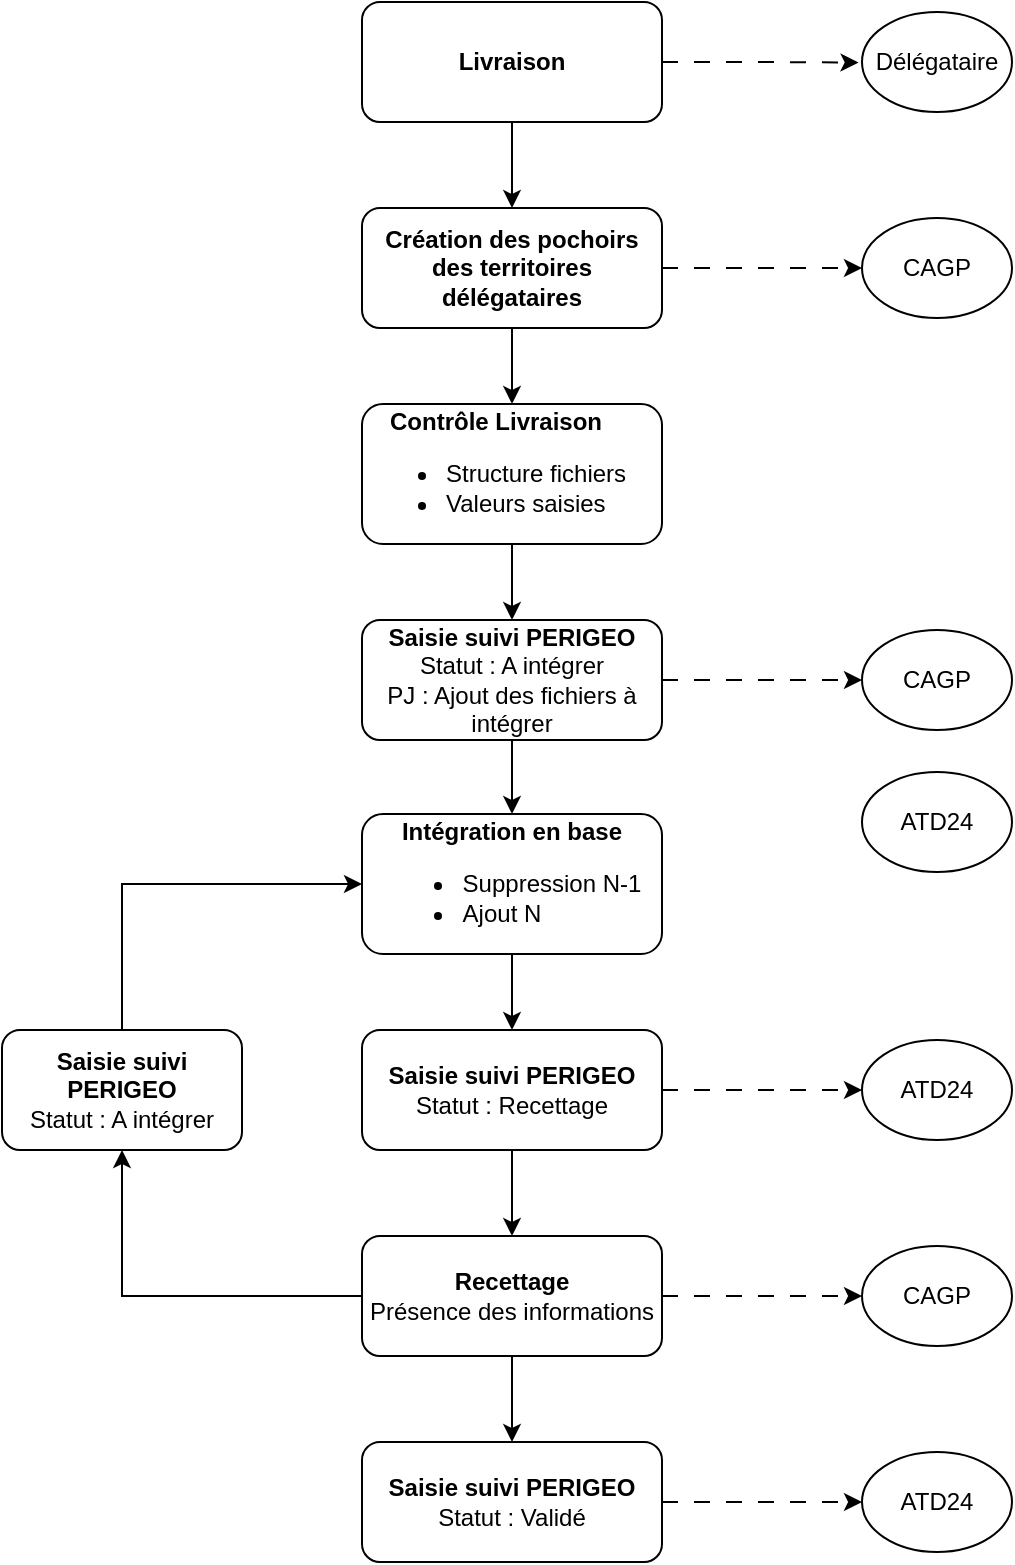 <mxfile version="24.8.6">
  <diagram name="Page-1" id="bsnWSTosYQb0qHQ5N7Ny">
    <mxGraphModel dx="2022" dy="615" grid="1" gridSize="10" guides="1" tooltips="1" connect="1" arrows="1" fold="1" page="1" pageScale="1" pageWidth="827" pageHeight="1169" math="0" shadow="0">
      <root>
        <mxCell id="0" />
        <mxCell id="1" parent="0" />
        <mxCell id="grSSC23IrZUVa-1DifsZ-12" style="edgeStyle=orthogonalEdgeStyle;rounded=0;orthogonalLoop=1;jettySize=auto;html=1;entryX=0;entryY=0.5;entryDx=0;entryDy=0;dashed=1;dashPattern=8 8;" edge="1" parent="1" source="grSSC23IrZUVa-1DifsZ-2" target="grSSC23IrZUVa-1DifsZ-11">
          <mxGeometry relative="1" as="geometry" />
        </mxCell>
        <mxCell id="grSSC23IrZUVa-1DifsZ-32" style="edgeStyle=orthogonalEdgeStyle;rounded=0;orthogonalLoop=1;jettySize=auto;html=1;entryX=0.5;entryY=0;entryDx=0;entryDy=0;" edge="1" parent="1" source="grSSC23IrZUVa-1DifsZ-2" target="grSSC23IrZUVa-1DifsZ-27">
          <mxGeometry relative="1" as="geometry" />
        </mxCell>
        <mxCell id="grSSC23IrZUVa-1DifsZ-2" value="&lt;b&gt;Création des pochoirs des territoires délégataires&lt;/b&gt;" style="rounded=1;whiteSpace=wrap;html=1;" vertex="1" parent="1">
          <mxGeometry x="150" y="153" width="150" height="60" as="geometry" />
        </mxCell>
        <mxCell id="grSSC23IrZUVa-1DifsZ-14" style="edgeStyle=orthogonalEdgeStyle;rounded=0;orthogonalLoop=1;jettySize=auto;html=1;exitX=1;exitY=0.5;exitDx=0;exitDy=0;entryX=0;entryY=0.5;entryDx=0;entryDy=0;dashed=1;dashPattern=8 8;" edge="1" parent="1" source="grSSC23IrZUVa-1DifsZ-3" target="grSSC23IrZUVa-1DifsZ-13">
          <mxGeometry relative="1" as="geometry" />
        </mxCell>
        <mxCell id="grSSC23IrZUVa-1DifsZ-35" style="edgeStyle=orthogonalEdgeStyle;rounded=0;orthogonalLoop=1;jettySize=auto;html=1;entryX=0.5;entryY=0;entryDx=0;entryDy=0;" edge="1" parent="1" source="grSSC23IrZUVa-1DifsZ-3" target="grSSC23IrZUVa-1DifsZ-4">
          <mxGeometry relative="1" as="geometry" />
        </mxCell>
        <mxCell id="grSSC23IrZUVa-1DifsZ-3" value="&lt;b&gt;Saisie suivi PERIGEO&lt;/b&gt;&lt;div&gt;Statut : A intégrer&lt;/div&gt;&lt;div&gt;PJ : Ajout des fichiers à intégrer&lt;/div&gt;" style="rounded=1;whiteSpace=wrap;html=1;" vertex="1" parent="1">
          <mxGeometry x="150" y="359" width="150" height="60" as="geometry" />
        </mxCell>
        <mxCell id="grSSC23IrZUVa-1DifsZ-37" style="edgeStyle=orthogonalEdgeStyle;rounded=0;orthogonalLoop=1;jettySize=auto;html=1;entryX=0.5;entryY=0;entryDx=0;entryDy=0;" edge="1" parent="1" source="grSSC23IrZUVa-1DifsZ-4" target="grSSC23IrZUVa-1DifsZ-5">
          <mxGeometry relative="1" as="geometry" />
        </mxCell>
        <mxCell id="grSSC23IrZUVa-1DifsZ-4" value="&lt;b&gt;Intégration en base&lt;/b&gt;&lt;div&gt;&lt;ul&gt;&lt;li style=&quot;text-align: left;&quot;&gt;Suppression N-1&lt;/li&gt;&lt;li style=&quot;text-align: left;&quot;&gt;Ajout N&lt;/li&gt;&lt;/ul&gt;&lt;/div&gt;" style="rounded=1;whiteSpace=wrap;html=1;" vertex="1" parent="1">
          <mxGeometry x="150" y="456" width="150" height="70" as="geometry" />
        </mxCell>
        <mxCell id="grSSC23IrZUVa-1DifsZ-17" style="edgeStyle=orthogonalEdgeStyle;rounded=0;orthogonalLoop=1;jettySize=auto;html=1;exitX=1;exitY=0.5;exitDx=0;exitDy=0;entryX=0;entryY=0.5;entryDx=0;entryDy=0;dashed=1;dashPattern=8 8;" edge="1" parent="1" source="grSSC23IrZUVa-1DifsZ-5" target="grSSC23IrZUVa-1DifsZ-16">
          <mxGeometry relative="1" as="geometry" />
        </mxCell>
        <mxCell id="grSSC23IrZUVa-1DifsZ-38" style="edgeStyle=orthogonalEdgeStyle;rounded=0;orthogonalLoop=1;jettySize=auto;html=1;entryX=0.5;entryY=0;entryDx=0;entryDy=0;" edge="1" parent="1" source="grSSC23IrZUVa-1DifsZ-5" target="grSSC23IrZUVa-1DifsZ-6">
          <mxGeometry relative="1" as="geometry" />
        </mxCell>
        <mxCell id="grSSC23IrZUVa-1DifsZ-5" value="&lt;b&gt;Saisie suivi PERIGEO&lt;/b&gt;&lt;div&gt;Statut : Recettage&lt;/div&gt;" style="rounded=1;whiteSpace=wrap;html=1;" vertex="1" parent="1">
          <mxGeometry x="150" y="564" width="150" height="60" as="geometry" />
        </mxCell>
        <mxCell id="grSSC23IrZUVa-1DifsZ-19" style="edgeStyle=orthogonalEdgeStyle;rounded=0;orthogonalLoop=1;jettySize=auto;html=1;exitX=1;exitY=0.5;exitDx=0;exitDy=0;dashed=1;dashPattern=8 8;" edge="1" parent="1" source="grSSC23IrZUVa-1DifsZ-6" target="grSSC23IrZUVa-1DifsZ-18">
          <mxGeometry relative="1" as="geometry" />
        </mxCell>
        <mxCell id="grSSC23IrZUVa-1DifsZ-39" style="edgeStyle=orthogonalEdgeStyle;rounded=0;orthogonalLoop=1;jettySize=auto;html=1;entryX=0.5;entryY=0;entryDx=0;entryDy=0;" edge="1" parent="1" source="grSSC23IrZUVa-1DifsZ-6" target="grSSC23IrZUVa-1DifsZ-7">
          <mxGeometry relative="1" as="geometry" />
        </mxCell>
        <mxCell id="grSSC23IrZUVa-1DifsZ-40" style="edgeStyle=orthogonalEdgeStyle;rounded=0;orthogonalLoop=1;jettySize=auto;html=1;exitX=0;exitY=0.5;exitDx=0;exitDy=0;entryX=0.5;entryY=1;entryDx=0;entryDy=0;" edge="1" parent="1" source="grSSC23IrZUVa-1DifsZ-6" target="grSSC23IrZUVa-1DifsZ-23">
          <mxGeometry relative="1" as="geometry" />
        </mxCell>
        <mxCell id="grSSC23IrZUVa-1DifsZ-6" value="&lt;b&gt;Recettage&lt;/b&gt;&lt;div&gt;Présence des informations&lt;/div&gt;" style="rounded=1;whiteSpace=wrap;html=1;" vertex="1" parent="1">
          <mxGeometry x="150" y="667" width="150" height="60" as="geometry" />
        </mxCell>
        <mxCell id="grSSC23IrZUVa-1DifsZ-21" style="edgeStyle=orthogonalEdgeStyle;rounded=0;orthogonalLoop=1;jettySize=auto;html=1;exitX=1;exitY=0.5;exitDx=0;exitDy=0;entryX=0;entryY=0.5;entryDx=0;entryDy=0;dashed=1;dashPattern=8 8;" edge="1" parent="1" source="grSSC23IrZUVa-1DifsZ-7" target="grSSC23IrZUVa-1DifsZ-20">
          <mxGeometry relative="1" as="geometry" />
        </mxCell>
        <mxCell id="grSSC23IrZUVa-1DifsZ-7" value="&lt;b&gt;Saisie suivi PERIGEO&lt;/b&gt;&lt;div&gt;Statut : Validé&lt;/div&gt;" style="rounded=1;whiteSpace=wrap;html=1;" vertex="1" parent="1">
          <mxGeometry x="150" y="770" width="150" height="60" as="geometry" />
        </mxCell>
        <mxCell id="grSSC23IrZUVa-1DifsZ-9" style="edgeStyle=orthogonalEdgeStyle;rounded=0;orthogonalLoop=1;jettySize=auto;html=1;exitX=1;exitY=0.5;exitDx=0;exitDy=0;entryX=-0.023;entryY=0.505;entryDx=0;entryDy=0;entryPerimeter=0;dashed=1;dashPattern=8 8;" edge="1" parent="1" source="grSSC23IrZUVa-1DifsZ-8" target="grSSC23IrZUVa-1DifsZ-10">
          <mxGeometry relative="1" as="geometry">
            <mxPoint x="360" y="110" as="targetPoint" />
          </mxGeometry>
        </mxCell>
        <mxCell id="grSSC23IrZUVa-1DifsZ-31" style="edgeStyle=orthogonalEdgeStyle;rounded=0;orthogonalLoop=1;jettySize=auto;html=1;exitX=0.5;exitY=1;exitDx=0;exitDy=0;entryX=0.5;entryY=0;entryDx=0;entryDy=0;" edge="1" parent="1" source="grSSC23IrZUVa-1DifsZ-8" target="grSSC23IrZUVa-1DifsZ-2">
          <mxGeometry relative="1" as="geometry" />
        </mxCell>
        <mxCell id="grSSC23IrZUVa-1DifsZ-8" value="&lt;b&gt;Livraison&lt;/b&gt;" style="rounded=1;whiteSpace=wrap;html=1;" vertex="1" parent="1">
          <mxGeometry x="150" y="50" width="150" height="60" as="geometry" />
        </mxCell>
        <mxCell id="grSSC23IrZUVa-1DifsZ-10" value="Délégataire" style="ellipse;whiteSpace=wrap;html=1;" vertex="1" parent="1">
          <mxGeometry x="400" y="55" width="75" height="50" as="geometry" />
        </mxCell>
        <mxCell id="grSSC23IrZUVa-1DifsZ-11" value="CAGP" style="ellipse;whiteSpace=wrap;html=1;" vertex="1" parent="1">
          <mxGeometry x="400" y="158" width="75" height="50" as="geometry" />
        </mxCell>
        <mxCell id="grSSC23IrZUVa-1DifsZ-13" value="CAGP" style="ellipse;whiteSpace=wrap;html=1;" vertex="1" parent="1">
          <mxGeometry x="400" y="364" width="75" height="50" as="geometry" />
        </mxCell>
        <mxCell id="grSSC23IrZUVa-1DifsZ-15" value="ATD24" style="ellipse;whiteSpace=wrap;html=1;" vertex="1" parent="1">
          <mxGeometry x="400" y="435" width="75" height="50" as="geometry" />
        </mxCell>
        <mxCell id="grSSC23IrZUVa-1DifsZ-16" value="ATD24" style="ellipse;whiteSpace=wrap;html=1;" vertex="1" parent="1">
          <mxGeometry x="400" y="569" width="75" height="50" as="geometry" />
        </mxCell>
        <mxCell id="grSSC23IrZUVa-1DifsZ-18" value="CAGP" style="ellipse;whiteSpace=wrap;html=1;" vertex="1" parent="1">
          <mxGeometry x="400" y="672" width="75" height="50" as="geometry" />
        </mxCell>
        <mxCell id="grSSC23IrZUVa-1DifsZ-20" value="ATD24" style="ellipse;whiteSpace=wrap;html=1;" vertex="1" parent="1">
          <mxGeometry x="400" y="775" width="75" height="50" as="geometry" />
        </mxCell>
        <mxCell id="grSSC23IrZUVa-1DifsZ-41" style="edgeStyle=orthogonalEdgeStyle;rounded=0;orthogonalLoop=1;jettySize=auto;html=1;entryX=0;entryY=0.5;entryDx=0;entryDy=0;exitX=0.5;exitY=0;exitDx=0;exitDy=0;" edge="1" parent="1" source="grSSC23IrZUVa-1DifsZ-23" target="grSSC23IrZUVa-1DifsZ-4">
          <mxGeometry relative="1" as="geometry">
            <mxPoint x="30" y="560" as="sourcePoint" />
            <Array as="points">
              <mxPoint x="30" y="491" />
            </Array>
          </mxGeometry>
        </mxCell>
        <mxCell id="grSSC23IrZUVa-1DifsZ-23" value="&lt;b&gt;Saisie suivi PERIGEO&lt;/b&gt;&lt;div&gt;Statut : A intégrer&lt;/div&gt;" style="rounded=1;whiteSpace=wrap;html=1;" vertex="1" parent="1">
          <mxGeometry x="-30" y="564" width="120" height="60" as="geometry" />
        </mxCell>
        <mxCell id="grSSC23IrZUVa-1DifsZ-34" style="edgeStyle=orthogonalEdgeStyle;rounded=0;orthogonalLoop=1;jettySize=auto;html=1;entryX=0.5;entryY=0;entryDx=0;entryDy=0;" edge="1" parent="1" source="grSSC23IrZUVa-1DifsZ-27" target="grSSC23IrZUVa-1DifsZ-3">
          <mxGeometry relative="1" as="geometry" />
        </mxCell>
        <mxCell id="grSSC23IrZUVa-1DifsZ-27" value="&lt;div style=&quot;text-align: center;&quot;&gt;&lt;b style=&quot;background-color: initial;&quot;&gt;Contrôle Livraison&lt;/b&gt;&lt;/div&gt;&lt;div style=&quot;line-height: 120%;&quot;&gt;&lt;ul style=&quot;line-height: 120%;&quot;&gt;&lt;li&gt;&lt;span style=&quot;background-color: initial;&quot;&gt;Structure fichiers&lt;/span&gt;&lt;/li&gt;&lt;li&gt;&lt;span style=&quot;background-color: initial;&quot;&gt;Valeurs saisies&lt;/span&gt;&lt;/li&gt;&lt;/ul&gt;&lt;/div&gt;" style="rounded=1;whiteSpace=wrap;html=1;align=left;" vertex="1" parent="1">
          <mxGeometry x="150" y="251" width="150" height="70" as="geometry" />
        </mxCell>
      </root>
    </mxGraphModel>
  </diagram>
</mxfile>
